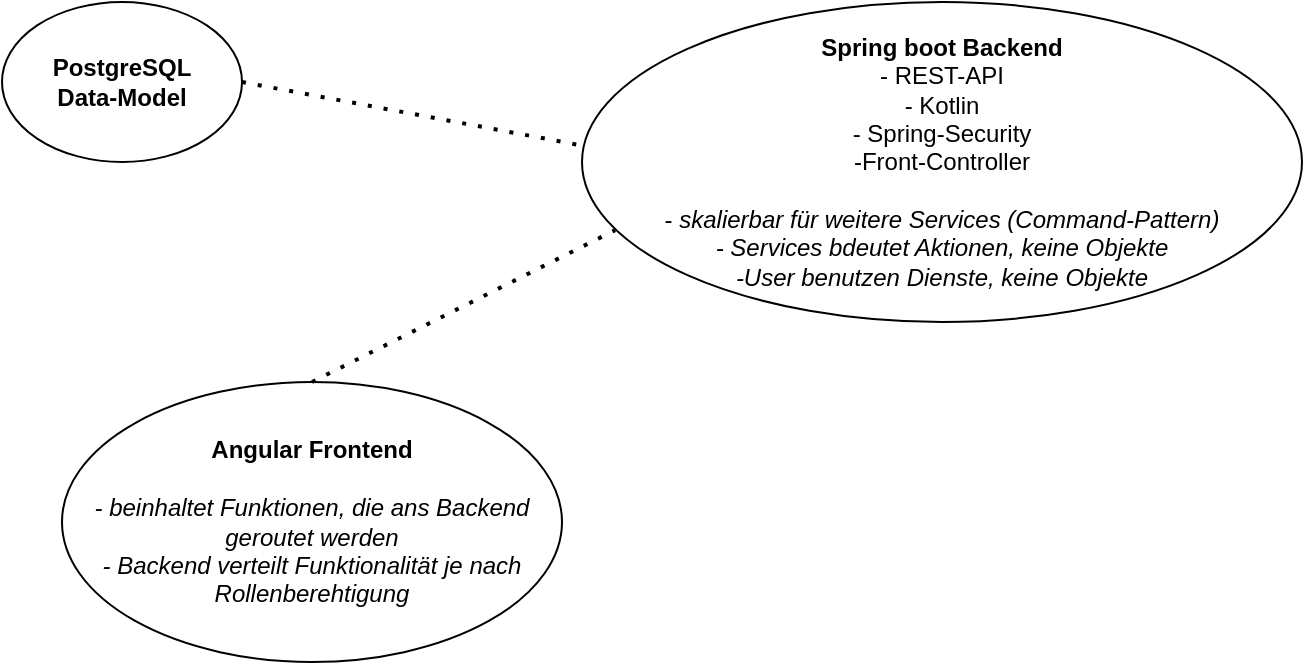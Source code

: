 <mxfile version="26.1.1">
  <diagram name="Seite-1" id="mvV_WXxqjtqjQ_1nEDa_">
    <mxGraphModel dx="1050" dy="530" grid="1" gridSize="10" guides="1" tooltips="1" connect="1" arrows="1" fold="1" page="1" pageScale="1" pageWidth="827" pageHeight="1169" math="0" shadow="0">
      <root>
        <mxCell id="0" />
        <mxCell id="1" parent="0" />
        <mxCell id="4mOqDQNymZmEqmf0rOy2-1" value="&lt;b&gt;PostgreSQL&lt;br&gt;Data-Model&lt;/b&gt;" style="ellipse;whiteSpace=wrap;html=1;" vertex="1" parent="1">
          <mxGeometry x="90" y="30" width="120" height="80" as="geometry" />
        </mxCell>
        <mxCell id="4mOqDQNymZmEqmf0rOy2-2" value="&lt;b&gt;Spring boot Backend&lt;/b&gt;&lt;br&gt;&lt;div&gt;- REST-API&lt;/div&gt;&lt;div&gt;- Kotlin&lt;/div&gt;&lt;div&gt;- Spring-Security&lt;br&gt;-Front-Controller&lt;br&gt;&lt;br&gt;- &lt;i&gt;skalierbar für weitere Services (Command-Pattern)&lt;br&gt;- Services bdeutet Aktionen, keine Objekte&lt;/i&gt;&lt;/div&gt;&lt;div&gt;&lt;i&gt;-User benutzen Dienste, keine Objekte&lt;/i&gt;&lt;/div&gt;" style="ellipse;whiteSpace=wrap;html=1;" vertex="1" parent="1">
          <mxGeometry x="380" y="30" width="360" height="160" as="geometry" />
        </mxCell>
        <mxCell id="4mOqDQNymZmEqmf0rOy2-3" value="&lt;b&gt;Angular Frontend&lt;/b&gt;&lt;br&gt;&lt;div&gt;&lt;br&gt;&lt;/div&gt;&lt;div&gt;&lt;i&gt;- beinhaltet Funktionen, die ans Backend geroutet werden&lt;br&gt;- Backend verteilt Funktionalität je nach Rollenberehtigung&lt;/i&gt;&lt;/div&gt;" style="ellipse;whiteSpace=wrap;html=1;" vertex="1" parent="1">
          <mxGeometry x="120" y="220" width="250" height="140" as="geometry" />
        </mxCell>
        <mxCell id="4mOqDQNymZmEqmf0rOy2-4" value="" style="endArrow=none;dashed=1;html=1;dashPattern=1 3;strokeWidth=2;rounded=0;entryX=-0.001;entryY=0.448;entryDx=0;entryDy=0;entryPerimeter=0;" edge="1" parent="1" target="4mOqDQNymZmEqmf0rOy2-2">
          <mxGeometry width="50" height="50" relative="1" as="geometry">
            <mxPoint x="210" y="70" as="sourcePoint" />
            <mxPoint x="360" y="100" as="targetPoint" />
          </mxGeometry>
        </mxCell>
        <mxCell id="4mOqDQNymZmEqmf0rOy2-5" value="" style="endArrow=none;dashed=1;html=1;dashPattern=1 3;strokeWidth=2;rounded=0;entryX=0.046;entryY=0.713;entryDx=0;entryDy=0;entryPerimeter=0;exitX=0.5;exitY=0;exitDx=0;exitDy=0;" edge="1" parent="1" source="4mOqDQNymZmEqmf0rOy2-3" target="4mOqDQNymZmEqmf0rOy2-2">
          <mxGeometry width="50" height="50" relative="1" as="geometry">
            <mxPoint x="230" y="130" as="sourcePoint" />
            <mxPoint x="390" y="162" as="targetPoint" />
          </mxGeometry>
        </mxCell>
      </root>
    </mxGraphModel>
  </diagram>
</mxfile>
